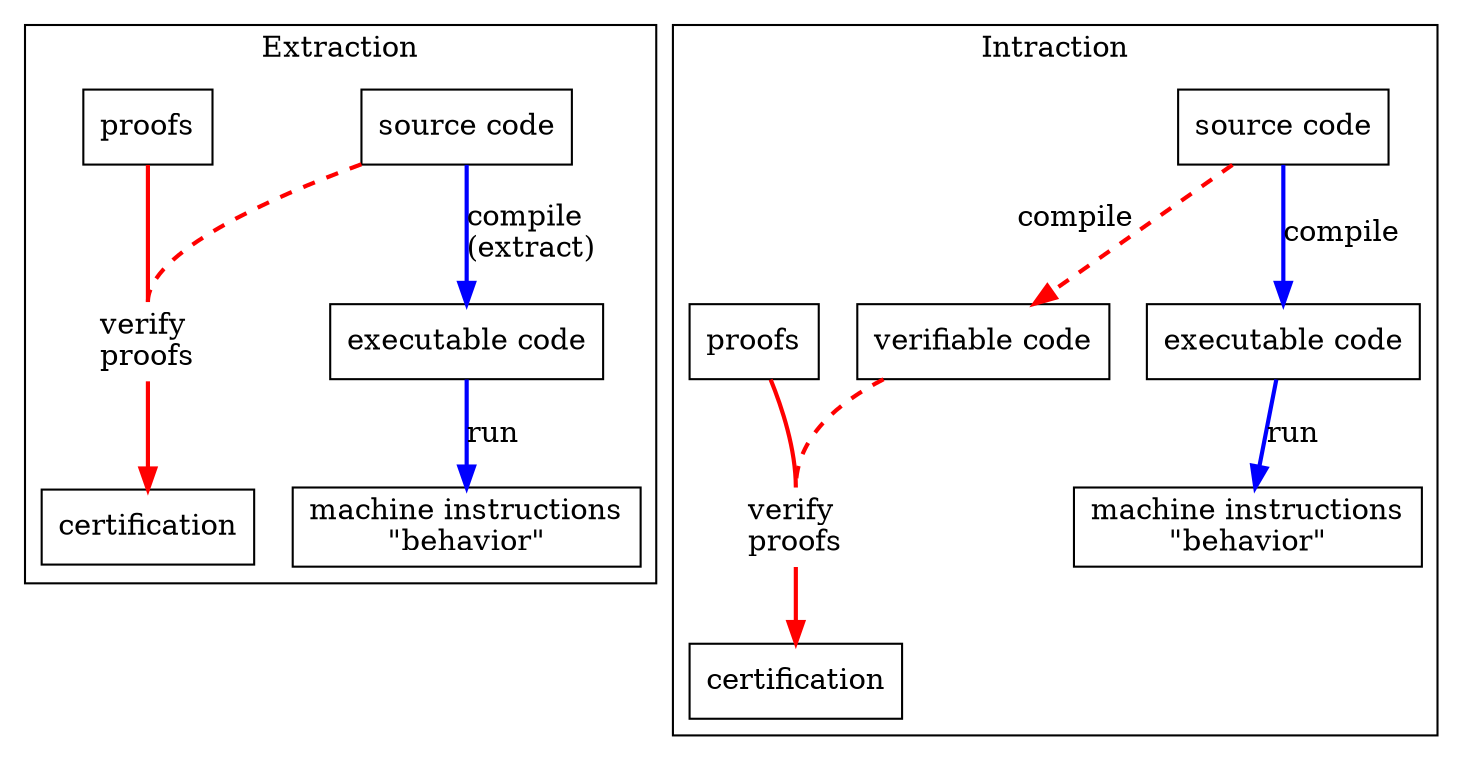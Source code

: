 digraph G {
    node [shape=box];
    subgraph cluster0 {
        label="Extraction";

        srcA [label="source code"];
        exeA [label="executable code"];
        dstA [label="machine instructions\n\"behavior\""];
        //srcA -> dstA [color=blue,penwidth=2,label="interpret"];
        srcA -> exeA [weight=2,color=blue,penwidth=2,label="compile\l(extract)\l"];
        exeA -> dstA [weight=2,color=blue,penwidth=2,label="run"];

        proofA [label="proofs"];
        verifA [shape=none,label="verify\lproofs\l"];
        srcA -> verifA:n [style=dashed,color=red,penwidth=2,arrowhead=none];
        proofA -> verifA:n [color=red,penwidth=2,arrowhead=none];
        certA [label="certification"];
        verifA -> certA [weight=2,color=red,penwidth=2];
    }
    subgraph cluster1 {
        label="Intraction";
        srcB [label="source code"];
        exeB [label="executable code"];
        dstB [label="machine instructions\n\"behavior\""];
        //srcB -> dstB [color=blue,penwidth=2,label="interpret"];
        srcB -> exeB [weight=2,color=blue,penwidth=2,label="compile"];
        exeB -> dstB [weight=2,color=blue,penwidth=2,label="run"];

        src2B [label="verifiable code"];
        srcB -> src2B [style=dashed,color=red,penwidth=2,xlabel="compile"];
        proofB [label="proofs"];
        verifB [shape=none,label="verify\lproofs\l"];
        src2B -> verifB:n [style=dashed,weight=2,color=red,penwidth=2,arrowhead=none];
        proofB -> verifB:n [weight=4,color=red,penwidth=2,arrowhead=none];
        verifB -> certB [weight=4,color=red,penwidth=2];
        certB [label="certification"];
    }
}
